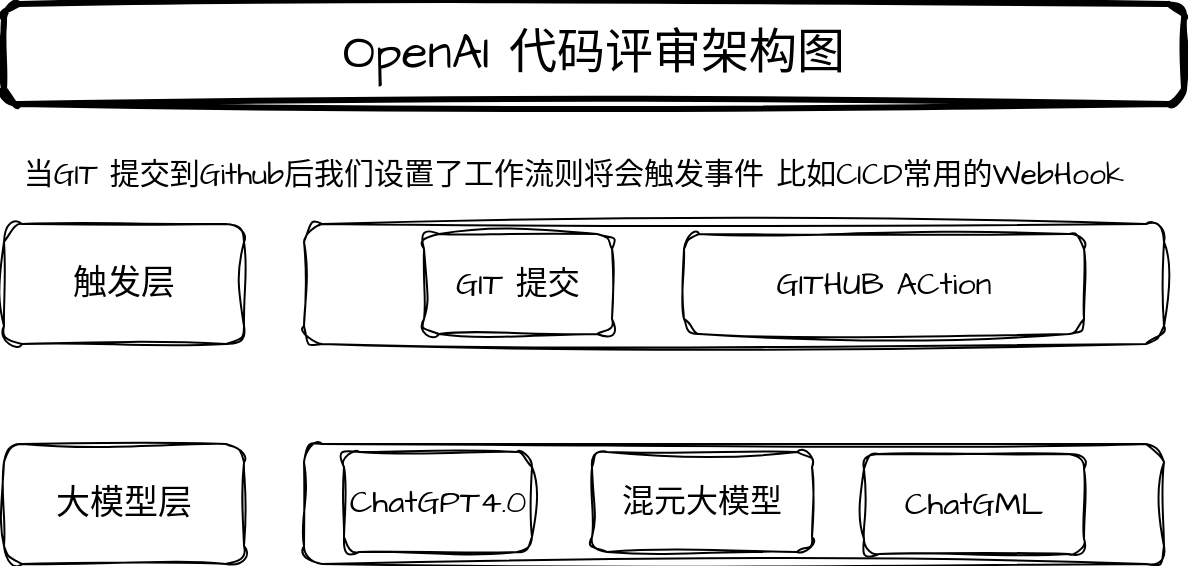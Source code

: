 <mxfile version="24.7.5">
  <diagram name="代码评审架构流程图" id="BxFMLwCdM_yC76DfMntS">
    <mxGraphModel dx="1039" dy="1043" grid="1" gridSize="10" guides="1" tooltips="1" connect="1" arrows="1" fold="1" page="1" pageScale="1" pageWidth="827" pageHeight="1169" math="0" shadow="0">
      <root>
        <mxCell id="0" />
        <mxCell id="1" parent="0" />
        <mxCell id="UW-pbUMFGenEYsiy5OXE-3" value="&lt;font style=&quot;font-size: 24px;&quot;&gt;OpenAI 代码评审架构图&lt;/font&gt;" style="rounded=1;whiteSpace=wrap;html=1;sketch=1;hachureGap=4;jiggle=2;curveFitting=1;fontFamily=Architects Daughter;fontSource=https%3A%2F%2Ffonts.googleapis.com%2Fcss%3Ffamily%3DArchitects%2BDaughter;strokeWidth=3;" parent="1" vertex="1">
          <mxGeometry x="120" y="70" width="590" height="50" as="geometry" />
        </mxCell>
        <mxCell id="UW-pbUMFGenEYsiy5OXE-6" value="触发层" style="rounded=1;whiteSpace=wrap;html=1;sketch=1;hachureGap=4;jiggle=2;curveFitting=1;fontFamily=Architects Daughter;fontSource=https%3A%2F%2Ffonts.googleapis.com%2Fcss%3Ffamily%3DArchitects%2BDaughter;perimeterSpacing=5;fontSize=17;" parent="1" vertex="1">
          <mxGeometry x="120" y="180" width="120" height="60" as="geometry" />
        </mxCell>
        <mxCell id="UW-pbUMFGenEYsiy5OXE-7" value="" style="rounded=1;whiteSpace=wrap;html=1;sketch=1;hachureGap=4;jiggle=2;curveFitting=1;fontFamily=Architects Daughter;fontSource=https%3A%2F%2Ffonts.googleapis.com%2Fcss%3Ffamily%3DArchitects%2BDaughter;perimeterSpacing=5;fontSize=17;" parent="1" vertex="1">
          <mxGeometry x="270" y="180" width="430" height="60" as="geometry" />
        </mxCell>
        <mxCell id="UW-pbUMFGenEYsiy5OXE-8" value="GIT 提交" style="rounded=1;whiteSpace=wrap;html=1;sketch=1;hachureGap=4;jiggle=2;curveFitting=1;fontFamily=Architects Daughter;fontSource=https%3A%2F%2Ffonts.googleapis.com%2Fcss%3Ffamily%3DArchitects%2BDaughter;fontSize=16;" parent="1" vertex="1">
          <mxGeometry x="330" y="185" width="94" height="50" as="geometry" />
        </mxCell>
        <mxCell id="UW-pbUMFGenEYsiy5OXE-9" value="GITHUB ACtion" style="rounded=1;whiteSpace=wrap;html=1;sketch=1;hachureGap=4;jiggle=2;curveFitting=1;fontFamily=Architects Daughter;fontSource=https%3A%2F%2Ffonts.googleapis.com%2Fcss%3Ffamily%3DArchitects%2BDaughter;fontSize=16;" parent="1" vertex="1">
          <mxGeometry x="460" y="185" width="200" height="50" as="geometry" />
        </mxCell>
        <mxCell id="UW-pbUMFGenEYsiy5OXE-13" value="大模型层" style="rounded=1;whiteSpace=wrap;html=1;sketch=1;hachureGap=4;jiggle=2;curveFitting=1;fontFamily=Architects Daughter;fontSource=https%3A%2F%2Ffonts.googleapis.com%2Fcss%3Ffamily%3DArchitects%2BDaughter;perimeterSpacing=5;fontSize=17;" parent="1" vertex="1">
          <mxGeometry x="120" y="290" width="120" height="60" as="geometry" />
        </mxCell>
        <mxCell id="UW-pbUMFGenEYsiy5OXE-15" value="当GIT 提交到Github后我们设置了工作流则将会触发事件 比如CICD常用的WebHook" style="text;html=1;align=center;verticalAlign=middle;whiteSpace=wrap;rounded=1;fontFamily=Architects Daughter;fontSource=https%3A%2F%2Ffonts.googleapis.com%2Fcss%3Ffamily%3DArchitects%2BDaughter;fontSize=15;" parent="1" vertex="1">
          <mxGeometry x="120" y="140" width="570" height="30" as="geometry" />
        </mxCell>
        <mxCell id="UW-pbUMFGenEYsiy5OXE-16" value="" style="rounded=1;whiteSpace=wrap;html=1;sketch=1;hachureGap=4;jiggle=2;curveFitting=1;fontFamily=Architects Daughter;fontSource=https%3A%2F%2Ffonts.googleapis.com%2Fcss%3Ffamily%3DArchitects%2BDaughter;perimeterSpacing=5;fontSize=17;" parent="1" vertex="1">
          <mxGeometry x="270" y="290" width="430" height="60" as="geometry" />
        </mxCell>
        <mxCell id="UW-pbUMFGenEYsiy5OXE-17" value="ChatGPT4.0" style="rounded=1;whiteSpace=wrap;html=1;sketch=1;hachureGap=4;jiggle=2;curveFitting=1;fontFamily=Architects Daughter;fontSource=https%3A%2F%2Ffonts.googleapis.com%2Fcss%3Ffamily%3DArchitects%2BDaughter;fontSize=16;" parent="1" vertex="1">
          <mxGeometry x="290" y="294" width="94" height="50" as="geometry" />
        </mxCell>
        <mxCell id="UW-pbUMFGenEYsiy5OXE-18" value="混元大模型" style="rounded=1;whiteSpace=wrap;html=1;sketch=1;hachureGap=4;jiggle=2;curveFitting=1;fontFamily=Architects Daughter;fontSource=https%3A%2F%2Ffonts.googleapis.com%2Fcss%3Ffamily%3DArchitects%2BDaughter;fontSize=16;" parent="1" vertex="1">
          <mxGeometry x="414" y="294" width="110" height="50" as="geometry" />
        </mxCell>
        <mxCell id="UW-pbUMFGenEYsiy5OXE-19" value="ChatGML" style="rounded=1;whiteSpace=wrap;html=1;sketch=1;hachureGap=4;jiggle=2;curveFitting=1;fontFamily=Architects Daughter;fontSource=https%3A%2F%2Ffonts.googleapis.com%2Fcss%3Ffamily%3DArchitects%2BDaughter;fontSize=16;" parent="1" vertex="1">
          <mxGeometry x="550" y="295" width="110" height="50" as="geometry" />
        </mxCell>
      </root>
    </mxGraphModel>
  </diagram>
</mxfile>
